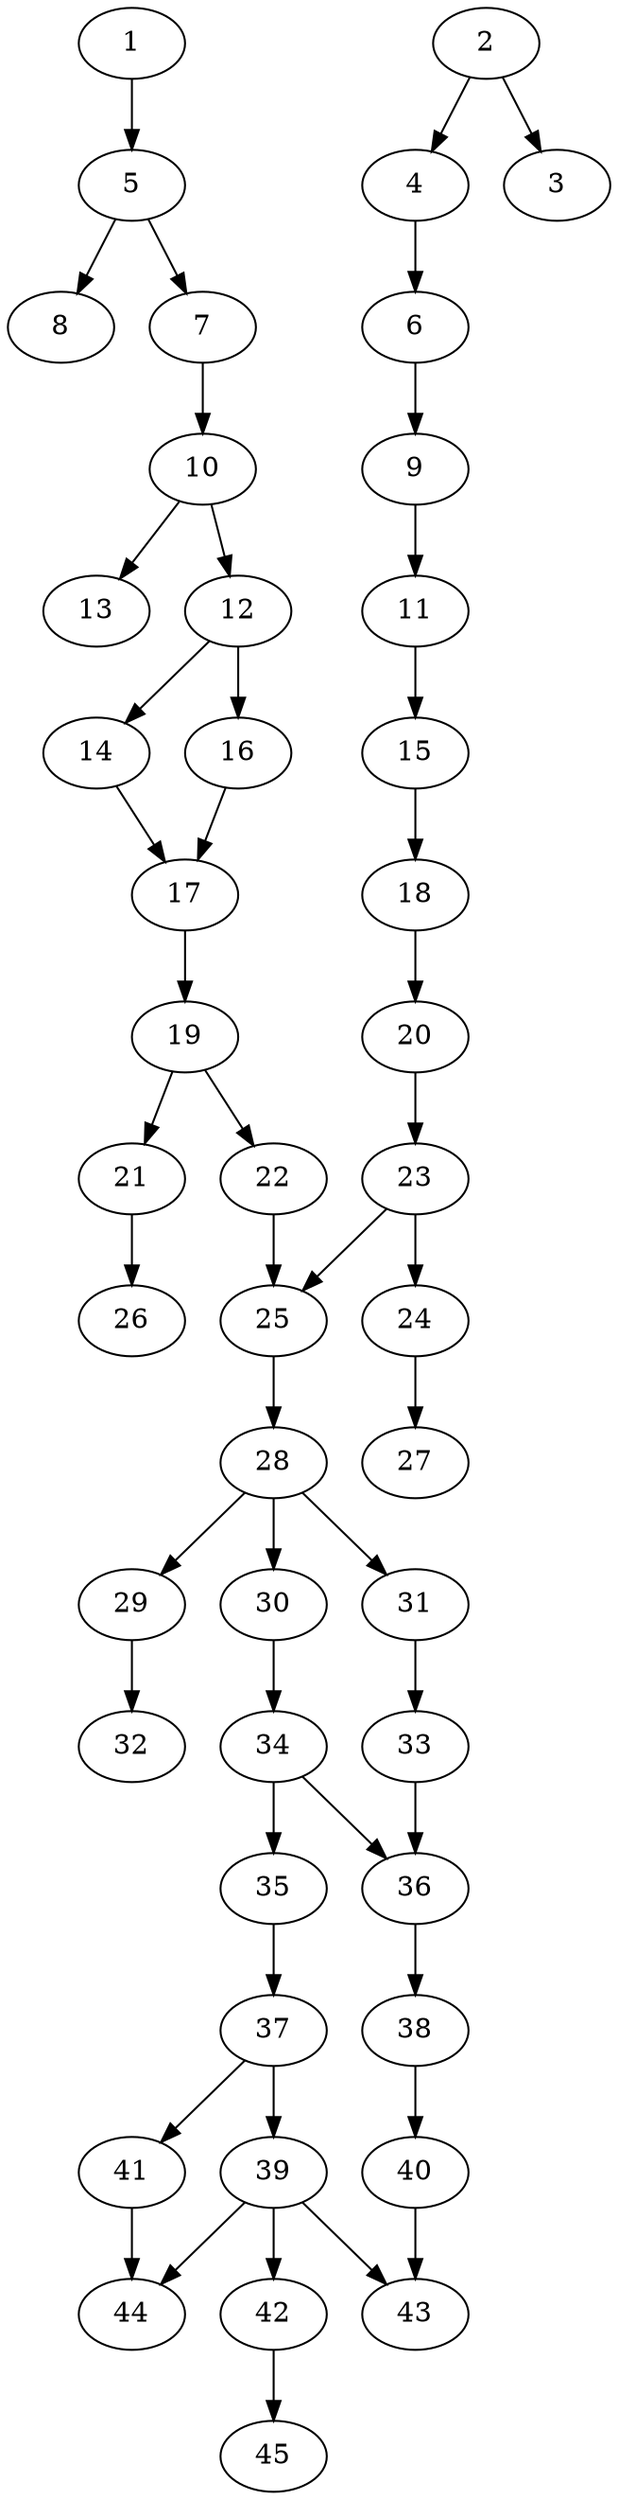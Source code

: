 // DAG automatically generated by daggen at Thu Oct  3 14:07:24 2019
// ./daggen --dot -n 45 --ccr 0.5 --fat 0.3 --regular 0.7 --density 0.5 --mindata 5242880 --maxdata 52428800 
digraph G {
  1 [size="96946176", alpha="0.12", expect_size="48473088"] 
  1 -> 5 [size ="48473088"]
  2 [size="23150592", alpha="0.16", expect_size="11575296"] 
  2 -> 3 [size ="11575296"]
  2 -> 4 [size ="11575296"]
  3 [size="91975680", alpha="0.07", expect_size="45987840"] 
  4 [size="30590976", alpha="0.15", expect_size="15295488"] 
  4 -> 6 [size ="15295488"]
  5 [size="100251648", alpha="0.14", expect_size="50125824"] 
  5 -> 7 [size ="50125824"]
  5 -> 8 [size ="50125824"]
  6 [size="94717952", alpha="0.06", expect_size="47358976"] 
  6 -> 9 [size ="47358976"]
  7 [size="77654016", alpha="0.07", expect_size="38827008"] 
  7 -> 10 [size ="38827008"]
  8 [size="75048960", alpha="0.15", expect_size="37524480"] 
  9 [size="33970176", alpha="0.19", expect_size="16985088"] 
  9 -> 11 [size ="16985088"]
  10 [size="65398784", alpha="0.09", expect_size="32699392"] 
  10 -> 12 [size ="32699392"]
  10 -> 13 [size ="32699392"]
  11 [size="80422912", alpha="0.10", expect_size="40211456"] 
  11 -> 15 [size ="40211456"]
  12 [size="42743808", alpha="0.16", expect_size="21371904"] 
  12 -> 14 [size ="21371904"]
  12 -> 16 [size ="21371904"]
  13 [size="21696512", alpha="0.08", expect_size="10848256"] 
  14 [size="55984128", alpha="0.11", expect_size="27992064"] 
  14 -> 17 [size ="27992064"]
  15 [size="30652416", alpha="0.01", expect_size="15326208"] 
  15 -> 18 [size ="15326208"]
  16 [size="98856960", alpha="0.00", expect_size="49428480"] 
  16 -> 17 [size ="49428480"]
  17 [size="31688704", alpha="0.01", expect_size="15844352"] 
  17 -> 19 [size ="15844352"]
  18 [size="64151552", alpha="0.16", expect_size="32075776"] 
  18 -> 20 [size ="32075776"]
  19 [size="41277440", alpha="0.07", expect_size="20638720"] 
  19 -> 21 [size ="20638720"]
  19 -> 22 [size ="20638720"]
  20 [size="37748736", alpha="0.07", expect_size="18874368"] 
  20 -> 23 [size ="18874368"]
  21 [size="82036736", alpha="0.05", expect_size="41018368"] 
  21 -> 26 [size ="41018368"]
  22 [size="34103296", alpha="0.07", expect_size="17051648"] 
  22 -> 25 [size ="17051648"]
  23 [size="14174208", alpha="0.05", expect_size="7087104"] 
  23 -> 24 [size ="7087104"]
  23 -> 25 [size ="7087104"]
  24 [size="52738048", alpha="0.08", expect_size="26369024"] 
  24 -> 27 [size ="26369024"]
  25 [size="103714816", alpha="0.10", expect_size="51857408"] 
  25 -> 28 [size ="51857408"]
  26 [size="12947456", alpha="0.10", expect_size="6473728"] 
  27 [size="14254080", alpha="0.04", expect_size="7127040"] 
  28 [size="19777536", alpha="0.11", expect_size="9888768"] 
  28 -> 29 [size ="9888768"]
  28 -> 30 [size ="9888768"]
  28 -> 31 [size ="9888768"]
  29 [size="96456704", alpha="0.04", expect_size="48228352"] 
  29 -> 32 [size ="48228352"]
  30 [size="32929792", alpha="0.08", expect_size="16464896"] 
  30 -> 34 [size ="16464896"]
  31 [size="65251328", alpha="0.07", expect_size="32625664"] 
  31 -> 33 [size ="32625664"]
  32 [size="91140096", alpha="0.13", expect_size="45570048"] 
  33 [size="28889088", alpha="0.02", expect_size="14444544"] 
  33 -> 36 [size ="14444544"]
  34 [size="54360064", alpha="0.20", expect_size="27180032"] 
  34 -> 35 [size ="27180032"]
  34 -> 36 [size ="27180032"]
  35 [size="93290496", alpha="0.02", expect_size="46645248"] 
  35 -> 37 [size ="46645248"]
  36 [size="46702592", alpha="0.03", expect_size="23351296"] 
  36 -> 38 [size ="23351296"]
  37 [size="93202432", alpha="0.08", expect_size="46601216"] 
  37 -> 39 [size ="46601216"]
  37 -> 41 [size ="46601216"]
  38 [size="16844800", alpha="0.05", expect_size="8422400"] 
  38 -> 40 [size ="8422400"]
  39 [size="70934528", alpha="0.08", expect_size="35467264"] 
  39 -> 42 [size ="35467264"]
  39 -> 43 [size ="35467264"]
  39 -> 44 [size ="35467264"]
  40 [size="90216448", alpha="0.17", expect_size="45108224"] 
  40 -> 43 [size ="45108224"]
  41 [size="35231744", alpha="0.02", expect_size="17615872"] 
  41 -> 44 [size ="17615872"]
  42 [size="70291456", alpha="0.11", expect_size="35145728"] 
  42 -> 45 [size ="35145728"]
  43 [size="38907904", alpha="0.01", expect_size="19453952"] 
  44 [size="46669824", alpha="0.00", expect_size="23334912"] 
  45 [size="44699648", alpha="0.19", expect_size="22349824"] 
}
